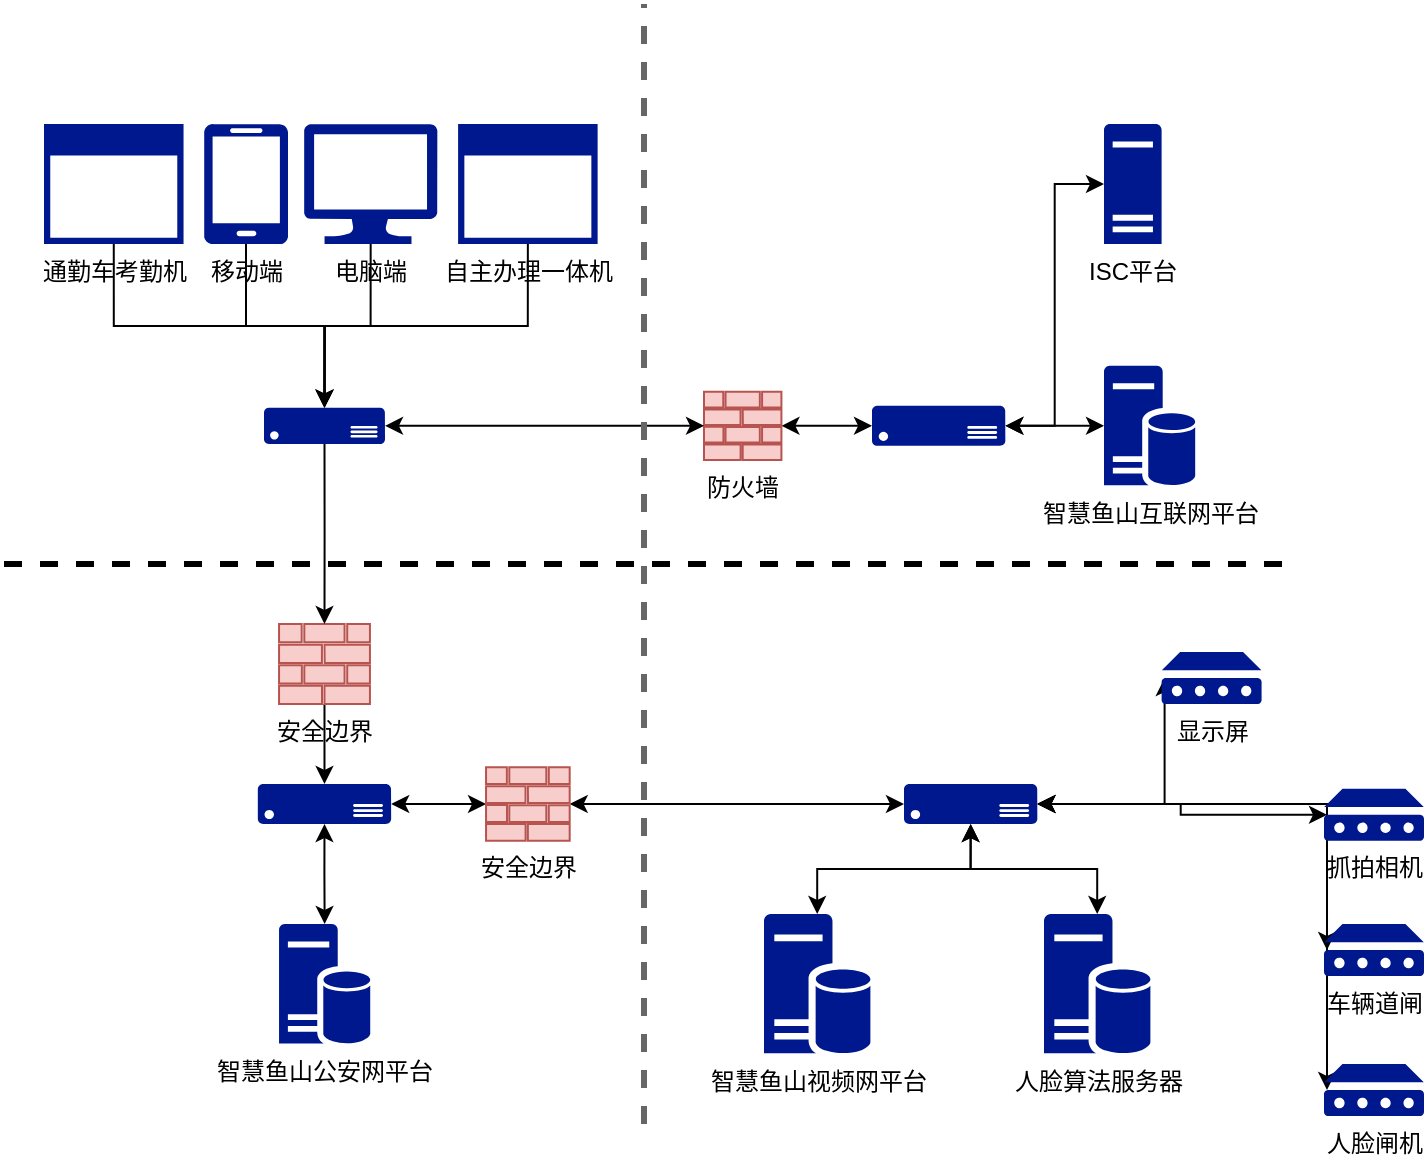 <mxfile version="13.8.5" type="github">
  <diagram id="pFHNbLprS0CvGZzR183H" name="第 1 页">
    <mxGraphModel dx="1549" dy="402" grid="1" gridSize="10" guides="1" tooltips="1" connect="1" arrows="1" fold="1" page="1" pageScale="1" pageWidth="827" pageHeight="1169" math="0" shadow="0">
      <root>
        <mxCell id="0" />
        <mxCell id="1" parent="0" />
        <mxCell id="pjRl3x3YbXFrnQ3nHP1f-8" style="edgeStyle=orthogonalEdgeStyle;rounded=0;orthogonalLoop=1;jettySize=auto;html=1;exitX=0.5;exitY=1;exitDx=0;exitDy=0;exitPerimeter=0;entryX=0.5;entryY=0;entryDx=0;entryDy=0;entryPerimeter=0;" edge="1" parent="1" source="pjRl3x3YbXFrnQ3nHP1f-2" target="pjRl3x3YbXFrnQ3nHP1f-33">
          <mxGeometry relative="1" as="geometry">
            <mxPoint x="550" y="390" as="targetPoint" />
          </mxGeometry>
        </mxCell>
        <mxCell id="pjRl3x3YbXFrnQ3nHP1f-2" value="移动端" style="aspect=fixed;pointerEvents=1;shadow=0;dashed=0;html=1;strokeColor=none;labelPosition=center;verticalLabelPosition=bottom;verticalAlign=top;align=center;fillColor=#00188D;shape=mxgraph.azure.mobile" vertex="1" parent="1">
          <mxGeometry x="80" y="140" width="42" height="60" as="geometry" />
        </mxCell>
        <mxCell id="pjRl3x3YbXFrnQ3nHP1f-3" value="自主办理一体机" style="aspect=fixed;pointerEvents=1;shadow=0;dashed=0;html=1;strokeColor=none;labelPosition=center;verticalLabelPosition=bottom;verticalAlign=top;align=center;fillColor=#00188D;shape=mxgraph.mscae.enterprise.application_blank" vertex="1" parent="1">
          <mxGeometry x="207.05" y="140" width="69.76" height="60" as="geometry" />
        </mxCell>
        <mxCell id="pjRl3x3YbXFrnQ3nHP1f-9" style="edgeStyle=orthogonalEdgeStyle;rounded=0;orthogonalLoop=1;jettySize=auto;html=1;exitX=0.5;exitY=1;exitDx=0;exitDy=0;exitPerimeter=0;entryX=0.5;entryY=0;entryDx=0;entryDy=0;entryPerimeter=0;" edge="1" parent="1" source="pjRl3x3YbXFrnQ3nHP1f-4" target="pjRl3x3YbXFrnQ3nHP1f-33">
          <mxGeometry relative="1" as="geometry">
            <mxPoint x="550" y="390" as="targetPoint" />
          </mxGeometry>
        </mxCell>
        <mxCell id="pjRl3x3YbXFrnQ3nHP1f-4" value="电脑端" style="aspect=fixed;pointerEvents=1;shadow=0;dashed=0;html=1;strokeColor=none;labelPosition=center;verticalLabelPosition=bottom;verticalAlign=top;align=center;fillColor=#00188D;shape=mxgraph.azure.computer" vertex="1" parent="1">
          <mxGeometry x="130" y="140" width="66.67" height="60" as="geometry" />
        </mxCell>
        <mxCell id="pjRl3x3YbXFrnQ3nHP1f-10" style="edgeStyle=orthogonalEdgeStyle;rounded=0;orthogonalLoop=1;jettySize=auto;html=1;exitX=0.5;exitY=1;exitDx=0;exitDy=0;exitPerimeter=0;entryX=0.5;entryY=0;entryDx=0;entryDy=0;entryPerimeter=0;" edge="1" parent="1" source="pjRl3x3YbXFrnQ3nHP1f-5" target="pjRl3x3YbXFrnQ3nHP1f-33">
          <mxGeometry relative="1" as="geometry">
            <mxPoint x="550" y="390" as="targetPoint" />
          </mxGeometry>
        </mxCell>
        <mxCell id="pjRl3x3YbXFrnQ3nHP1f-5" value="通勤车考勤机" style="aspect=fixed;pointerEvents=1;shadow=0;dashed=0;html=1;strokeColor=none;labelPosition=center;verticalLabelPosition=bottom;verticalAlign=top;align=center;fillColor=#00188D;shape=mxgraph.mscae.enterprise.application_blank" vertex="1" parent="1">
          <mxGeometry y="140" width="69.77" height="60" as="geometry" />
        </mxCell>
        <mxCell id="pjRl3x3YbXFrnQ3nHP1f-16" value="ISC平台" style="aspect=fixed;pointerEvents=1;shadow=0;dashed=0;html=1;strokeColor=none;labelPosition=center;verticalLabelPosition=bottom;verticalAlign=top;align=center;fillColor=#00188D;shape=mxgraph.mscae.enterprise.server_generic" vertex="1" parent="1">
          <mxGeometry x="530" y="140" width="28.8" height="60" as="geometry" />
        </mxCell>
        <mxCell id="pjRl3x3YbXFrnQ3nHP1f-20" style="edgeStyle=orthogonalEdgeStyle;rounded=0;orthogonalLoop=1;jettySize=auto;html=1;exitX=1;exitY=0.5;exitDx=0;exitDy=0;exitPerimeter=0;entryX=0;entryY=0.5;entryDx=0;entryDy=0;entryPerimeter=0;startArrow=classic;startFill=1;" edge="1" parent="1" source="pjRl3x3YbXFrnQ3nHP1f-47" target="pjRl3x3YbXFrnQ3nHP1f-16">
          <mxGeometry relative="1" as="geometry" />
        </mxCell>
        <mxCell id="pjRl3x3YbXFrnQ3nHP1f-21" style="edgeStyle=orthogonalEdgeStyle;rounded=0;orthogonalLoop=1;jettySize=auto;html=1;exitX=1;exitY=0.5;exitDx=0;exitDy=0;exitPerimeter=0;entryX=0;entryY=0.5;entryDx=0;entryDy=0;entryPerimeter=0;startArrow=classic;startFill=1;" edge="1" parent="1" source="pjRl3x3YbXFrnQ3nHP1f-47" target="pjRl3x3YbXFrnQ3nHP1f-35">
          <mxGeometry relative="1" as="geometry">
            <mxPoint x="725" y="453.15" as="targetPoint" />
          </mxGeometry>
        </mxCell>
        <mxCell id="pjRl3x3YbXFrnQ3nHP1f-48" style="edgeStyle=orthogonalEdgeStyle;rounded=0;orthogonalLoop=1;jettySize=auto;html=1;exitX=1;exitY=0.5;exitDx=0;exitDy=0;exitPerimeter=0;entryX=0;entryY=0.5;entryDx=0;entryDy=0;entryPerimeter=0;startArrow=classic;startFill=1;" edge="1" parent="1" source="pjRl3x3YbXFrnQ3nHP1f-15" target="pjRl3x3YbXFrnQ3nHP1f-47">
          <mxGeometry relative="1" as="geometry" />
        </mxCell>
        <mxCell id="pjRl3x3YbXFrnQ3nHP1f-15" value="防火墙" style="aspect=fixed;pointerEvents=1;shadow=0;dashed=0;html=1;strokeColor=#b85450;labelPosition=center;verticalLabelPosition=bottom;verticalAlign=top;align=center;fillColor=#f8cecc;shape=mxgraph.mscae.enterprise.firewall;" vertex="1" parent="1">
          <mxGeometry x="330" y="273.89" width="38.71" height="34.07" as="geometry" />
        </mxCell>
        <mxCell id="pjRl3x3YbXFrnQ3nHP1f-18" style="edgeStyle=orthogonalEdgeStyle;rounded=0;orthogonalLoop=1;jettySize=auto;html=1;exitX=0.5;exitY=1;exitDx=0;exitDy=0;exitPerimeter=0;entryX=0.5;entryY=0;entryDx=0;entryDy=0;entryPerimeter=0;" edge="1" parent="1" source="pjRl3x3YbXFrnQ3nHP1f-3" target="pjRl3x3YbXFrnQ3nHP1f-33">
          <mxGeometry relative="1" as="geometry">
            <mxPoint x="176.51" y="220" as="sourcePoint" />
            <mxPoint x="470" y="414" as="targetPoint" />
            <Array as="points" />
          </mxGeometry>
        </mxCell>
        <mxCell id="pjRl3x3YbXFrnQ3nHP1f-42" style="edgeStyle=orthogonalEdgeStyle;rounded=0;orthogonalLoop=1;jettySize=auto;html=1;exitX=0.5;exitY=1;exitDx=0;exitDy=0;exitPerimeter=0;entryX=0.5;entryY=0;entryDx=0;entryDy=0;entryPerimeter=0;" edge="1" parent="1" source="pjRl3x3YbXFrnQ3nHP1f-22" target="pjRl3x3YbXFrnQ3nHP1f-37">
          <mxGeometry relative="1" as="geometry" />
        </mxCell>
        <mxCell id="pjRl3x3YbXFrnQ3nHP1f-22" value="安全边界" style="aspect=fixed;pointerEvents=1;shadow=0;dashed=0;html=1;strokeColor=#b85450;labelPosition=center;verticalLabelPosition=bottom;verticalAlign=top;align=center;fillColor=#f8cecc;shape=mxgraph.mscae.enterprise.firewall" vertex="1" parent="1">
          <mxGeometry x="117.52" y="390" width="45.45" height="40" as="geometry" />
        </mxCell>
        <mxCell id="pjRl3x3YbXFrnQ3nHP1f-24" value="智慧鱼山公安网平台" style="aspect=fixed;pointerEvents=1;shadow=0;dashed=0;html=1;strokeColor=none;labelPosition=center;verticalLabelPosition=bottom;verticalAlign=top;align=center;fillColor=#00188D;shape=mxgraph.mscae.enterprise.database_server" vertex="1" parent="1">
          <mxGeometry x="117.52" y="540" width="45.6" height="60" as="geometry" />
        </mxCell>
        <mxCell id="pjRl3x3YbXFrnQ3nHP1f-34" style="edgeStyle=orthogonalEdgeStyle;rounded=0;orthogonalLoop=1;jettySize=auto;html=1;exitX=1;exitY=0.5;exitDx=0;exitDy=0;exitPerimeter=0;entryX=0;entryY=0.5;entryDx=0;entryDy=0;entryPerimeter=0;startArrow=classic;startFill=1;" edge="1" parent="1" source="pjRl3x3YbXFrnQ3nHP1f-33" target="pjRl3x3YbXFrnQ3nHP1f-15">
          <mxGeometry relative="1" as="geometry" />
        </mxCell>
        <mxCell id="pjRl3x3YbXFrnQ3nHP1f-36" style="edgeStyle=orthogonalEdgeStyle;rounded=0;orthogonalLoop=1;jettySize=auto;html=1;exitX=0.5;exitY=1;exitDx=0;exitDy=0;exitPerimeter=0;entryX=0.5;entryY=0;entryDx=0;entryDy=0;entryPerimeter=0;" edge="1" parent="1" source="pjRl3x3YbXFrnQ3nHP1f-33" target="pjRl3x3YbXFrnQ3nHP1f-22">
          <mxGeometry relative="1" as="geometry" />
        </mxCell>
        <mxCell id="pjRl3x3YbXFrnQ3nHP1f-33" value="" style="aspect=fixed;pointerEvents=1;shadow=0;dashed=0;html=1;strokeColor=none;labelPosition=center;verticalLabelPosition=bottom;verticalAlign=top;align=center;fillColor=#00188D;shape=mxgraph.azure.server" vertex="1" parent="1">
          <mxGeometry x="110" y="281.85" width="60.5" height="18.15" as="geometry" />
        </mxCell>
        <mxCell id="pjRl3x3YbXFrnQ3nHP1f-35" value="智慧鱼山互联网平台" style="aspect=fixed;pointerEvents=1;shadow=0;dashed=0;html=1;strokeColor=none;labelPosition=center;verticalLabelPosition=bottom;verticalAlign=top;align=center;fillColor=#00188D;shape=mxgraph.mscae.enterprise.database_server" vertex="1" parent="1">
          <mxGeometry x="530" y="260.93" width="45.6" height="60" as="geometry" />
        </mxCell>
        <mxCell id="pjRl3x3YbXFrnQ3nHP1f-43" style="edgeStyle=orthogonalEdgeStyle;rounded=0;orthogonalLoop=1;jettySize=auto;html=1;exitX=0.5;exitY=1;exitDx=0;exitDy=0;exitPerimeter=0;entryX=0.5;entryY=0;entryDx=0;entryDy=0;entryPerimeter=0;startArrow=classic;startFill=1;" edge="1" parent="1" source="pjRl3x3YbXFrnQ3nHP1f-37" target="pjRl3x3YbXFrnQ3nHP1f-24">
          <mxGeometry relative="1" as="geometry" />
        </mxCell>
        <mxCell id="pjRl3x3YbXFrnQ3nHP1f-44" style="edgeStyle=orthogonalEdgeStyle;rounded=0;orthogonalLoop=1;jettySize=auto;html=1;exitX=1;exitY=0.5;exitDx=0;exitDy=0;exitPerimeter=0;entryX=0;entryY=0.5;entryDx=0;entryDy=0;entryPerimeter=0;startArrow=classic;startFill=1;" edge="1" parent="1" source="pjRl3x3YbXFrnQ3nHP1f-37" target="pjRl3x3YbXFrnQ3nHP1f-41">
          <mxGeometry relative="1" as="geometry" />
        </mxCell>
        <mxCell id="pjRl3x3YbXFrnQ3nHP1f-37" value="" style="aspect=fixed;pointerEvents=1;shadow=0;dashed=0;html=1;strokeColor=none;labelPosition=center;verticalLabelPosition=bottom;verticalAlign=top;align=center;fillColor=#00188D;shape=mxgraph.azure.server" vertex="1" parent="1">
          <mxGeometry x="106.91" y="470.0" width="66.67" height="20" as="geometry" />
        </mxCell>
        <mxCell id="pjRl3x3YbXFrnQ3nHP1f-46" style="edgeStyle=orthogonalEdgeStyle;rounded=0;orthogonalLoop=1;jettySize=auto;html=1;exitX=0.5;exitY=1;exitDx=0;exitDy=0;exitPerimeter=0;startArrow=classic;startFill=1;" edge="1" parent="1" source="pjRl3x3YbXFrnQ3nHP1f-39" target="pjRl3x3YbXFrnQ3nHP1f-40">
          <mxGeometry relative="1" as="geometry" />
        </mxCell>
        <mxCell id="pjRl3x3YbXFrnQ3nHP1f-53" style="edgeStyle=orthogonalEdgeStyle;rounded=0;orthogonalLoop=1;jettySize=auto;html=1;exitX=0.5;exitY=1;exitDx=0;exitDy=0;exitPerimeter=0;entryX=0.5;entryY=0;entryDx=0;entryDy=0;entryPerimeter=0;startArrow=classic;startFill=1;strokeWidth=1;" edge="1" parent="1" source="pjRl3x3YbXFrnQ3nHP1f-39" target="pjRl3x3YbXFrnQ3nHP1f-52">
          <mxGeometry relative="1" as="geometry" />
        </mxCell>
        <mxCell id="pjRl3x3YbXFrnQ3nHP1f-58" style="edgeStyle=orthogonalEdgeStyle;rounded=0;orthogonalLoop=1;jettySize=auto;html=1;exitX=1;exitY=0.5;exitDx=0;exitDy=0;exitPerimeter=0;entryX=0.03;entryY=0.5;entryDx=0;entryDy=0;entryPerimeter=0;startArrow=classic;startFill=1;strokeWidth=1;" edge="1" parent="1" source="pjRl3x3YbXFrnQ3nHP1f-39" target="pjRl3x3YbXFrnQ3nHP1f-54">
          <mxGeometry relative="1" as="geometry" />
        </mxCell>
        <mxCell id="pjRl3x3YbXFrnQ3nHP1f-59" style="edgeStyle=orthogonalEdgeStyle;rounded=0;orthogonalLoop=1;jettySize=auto;html=1;exitX=1;exitY=0.5;exitDx=0;exitDy=0;exitPerimeter=0;entryX=0.03;entryY=0.5;entryDx=0;entryDy=0;entryPerimeter=0;startArrow=classic;startFill=1;strokeWidth=1;" edge="1" parent="1" source="pjRl3x3YbXFrnQ3nHP1f-39" target="pjRl3x3YbXFrnQ3nHP1f-55">
          <mxGeometry relative="1" as="geometry" />
        </mxCell>
        <mxCell id="pjRl3x3YbXFrnQ3nHP1f-60" style="edgeStyle=orthogonalEdgeStyle;rounded=0;orthogonalLoop=1;jettySize=auto;html=1;exitX=1;exitY=0.5;exitDx=0;exitDy=0;exitPerimeter=0;entryX=0.03;entryY=0.5;entryDx=0;entryDy=0;entryPerimeter=0;startArrow=classic;startFill=1;strokeWidth=1;" edge="1" parent="1" source="pjRl3x3YbXFrnQ3nHP1f-39" target="pjRl3x3YbXFrnQ3nHP1f-56">
          <mxGeometry relative="1" as="geometry" />
        </mxCell>
        <mxCell id="pjRl3x3YbXFrnQ3nHP1f-61" style="edgeStyle=orthogonalEdgeStyle;rounded=0;orthogonalLoop=1;jettySize=auto;html=1;exitX=1;exitY=0.5;exitDx=0;exitDy=0;exitPerimeter=0;entryX=0.03;entryY=0.5;entryDx=0;entryDy=0;entryPerimeter=0;startArrow=classic;startFill=1;strokeWidth=1;" edge="1" parent="1" source="pjRl3x3YbXFrnQ3nHP1f-39" target="pjRl3x3YbXFrnQ3nHP1f-57">
          <mxGeometry relative="1" as="geometry" />
        </mxCell>
        <mxCell id="pjRl3x3YbXFrnQ3nHP1f-39" value="" style="aspect=fixed;pointerEvents=1;shadow=0;dashed=0;html=1;strokeColor=none;labelPosition=center;verticalLabelPosition=bottom;verticalAlign=top;align=center;fillColor=#00188D;shape=mxgraph.azure.server" vertex="1" parent="1">
          <mxGeometry x="430" y="470" width="66.67" height="20" as="geometry" />
        </mxCell>
        <mxCell id="pjRl3x3YbXFrnQ3nHP1f-40" value="智慧鱼山视频网平台" style="aspect=fixed;pointerEvents=1;shadow=0;dashed=0;html=1;strokeColor=none;labelPosition=center;verticalLabelPosition=bottom;verticalAlign=top;align=center;fillColor=#00188D;shape=mxgraph.mscae.enterprise.database_server" vertex="1" parent="1">
          <mxGeometry x="360" y="535" width="53.2" height="70" as="geometry" />
        </mxCell>
        <mxCell id="pjRl3x3YbXFrnQ3nHP1f-45" style="edgeStyle=orthogonalEdgeStyle;rounded=0;orthogonalLoop=1;jettySize=auto;html=1;exitX=1;exitY=0.5;exitDx=0;exitDy=0;exitPerimeter=0;entryX=0;entryY=0.5;entryDx=0;entryDy=0;entryPerimeter=0;startArrow=classic;startFill=1;" edge="1" parent="1" source="pjRl3x3YbXFrnQ3nHP1f-41" target="pjRl3x3YbXFrnQ3nHP1f-39">
          <mxGeometry relative="1" as="geometry" />
        </mxCell>
        <mxCell id="pjRl3x3YbXFrnQ3nHP1f-41" value="安全边界" style="aspect=fixed;pointerEvents=1;shadow=0;dashed=0;html=1;strokeColor=#b85450;labelPosition=center;verticalLabelPosition=bottom;verticalAlign=top;align=center;fillColor=#f8cecc;shape=mxgraph.mscae.enterprise.firewall" vertex="1" parent="1">
          <mxGeometry x="221.02" y="461.6" width="41.82" height="36.8" as="geometry" />
        </mxCell>
        <mxCell id="pjRl3x3YbXFrnQ3nHP1f-47" value="" style="aspect=fixed;pointerEvents=1;shadow=0;dashed=0;html=1;strokeColor=none;labelPosition=center;verticalLabelPosition=bottom;verticalAlign=top;align=center;fillColor=#00188D;shape=mxgraph.azure.server" vertex="1" parent="1">
          <mxGeometry x="414" y="280.93" width="66.67" height="20" as="geometry" />
        </mxCell>
        <mxCell id="pjRl3x3YbXFrnQ3nHP1f-50" value="" style="endArrow=none;dashed=1;html=1;strokeWidth=3;fillColor=#f5f5f5;strokeColor=#666666;" edge="1" parent="1">
          <mxGeometry width="50" height="50" relative="1" as="geometry">
            <mxPoint x="300" y="640" as="sourcePoint" />
            <mxPoint x="300" y="80" as="targetPoint" />
          </mxGeometry>
        </mxCell>
        <mxCell id="pjRl3x3YbXFrnQ3nHP1f-51" value="" style="endArrow=none;dashed=1;html=1;strokeWidth=3;" edge="1" parent="1">
          <mxGeometry width="50" height="50" relative="1" as="geometry">
            <mxPoint x="-20" y="360" as="sourcePoint" />
            <mxPoint x="620" y="360" as="targetPoint" />
          </mxGeometry>
        </mxCell>
        <mxCell id="pjRl3x3YbXFrnQ3nHP1f-52" value="人脸算法服务器" style="aspect=fixed;pointerEvents=1;shadow=0;dashed=0;html=1;strokeColor=none;labelPosition=center;verticalLabelPosition=bottom;verticalAlign=top;align=center;fillColor=#00188D;shape=mxgraph.mscae.enterprise.database_server" vertex="1" parent="1">
          <mxGeometry x="500" y="535" width="53.2" height="70" as="geometry" />
        </mxCell>
        <mxCell id="pjRl3x3YbXFrnQ3nHP1f-54" value="显示屏" style="aspect=fixed;pointerEvents=1;shadow=0;dashed=0;html=1;strokeColor=none;labelPosition=center;verticalLabelPosition=bottom;verticalAlign=top;align=center;fillColor=#00188D;shape=mxgraph.mscae.enterprise.device" vertex="1" parent="1">
          <mxGeometry x="558.8" y="404" width="50" height="26" as="geometry" />
        </mxCell>
        <mxCell id="pjRl3x3YbXFrnQ3nHP1f-55" value="抓拍相机" style="aspect=fixed;pointerEvents=1;shadow=0;dashed=0;html=1;strokeColor=none;labelPosition=center;verticalLabelPosition=bottom;verticalAlign=top;align=center;fillColor=#00188D;shape=mxgraph.mscae.enterprise.device" vertex="1" parent="1">
          <mxGeometry x="640" y="472.4" width="50" height="26" as="geometry" />
        </mxCell>
        <mxCell id="pjRl3x3YbXFrnQ3nHP1f-56" value="车辆道闸" style="aspect=fixed;pointerEvents=1;shadow=0;dashed=0;html=1;strokeColor=none;labelPosition=center;verticalLabelPosition=bottom;verticalAlign=top;align=center;fillColor=#00188D;shape=mxgraph.mscae.enterprise.device" vertex="1" parent="1">
          <mxGeometry x="640" y="540" width="50" height="26" as="geometry" />
        </mxCell>
        <mxCell id="pjRl3x3YbXFrnQ3nHP1f-57" value="人脸闸机" style="aspect=fixed;pointerEvents=1;shadow=0;dashed=0;html=1;strokeColor=none;labelPosition=center;verticalLabelPosition=bottom;verticalAlign=top;align=center;fillColor=#00188D;shape=mxgraph.mscae.enterprise.device" vertex="1" parent="1">
          <mxGeometry x="640" y="610" width="50" height="26" as="geometry" />
        </mxCell>
      </root>
    </mxGraphModel>
  </diagram>
</mxfile>
